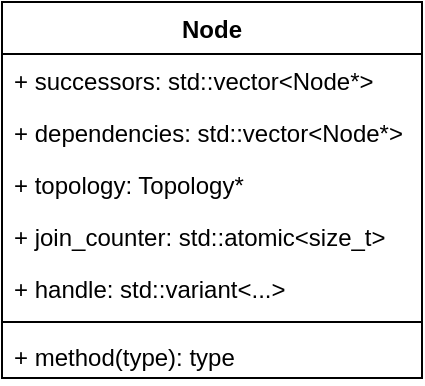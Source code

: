 <mxfile version="18.0.6" type="github">
  <diagram id="33aaU9tlSbMDC8PP_3o-" name="Page-1">
    <mxGraphModel dx="981" dy="526" grid="1" gridSize="10" guides="1" tooltips="1" connect="1" arrows="1" fold="1" page="1" pageScale="1" pageWidth="827" pageHeight="1169" math="0" shadow="0">
      <root>
        <mxCell id="0" />
        <mxCell id="1" parent="0" />
        <mxCell id="v4eEdg2hAYR5Dn1KF6OY-2" value="Node" style="swimlane;fontStyle=1;align=center;verticalAlign=top;childLayout=stackLayout;horizontal=1;startSize=26;horizontalStack=0;resizeParent=1;resizeParentMax=0;resizeLast=0;collapsible=1;marginBottom=0;" vertex="1" parent="1">
          <mxGeometry x="310" y="374" width="210" height="188" as="geometry" />
        </mxCell>
        <mxCell id="v4eEdg2hAYR5Dn1KF6OY-3" value="+ successors: std::vector&lt;Node*&gt;" style="text;strokeColor=none;fillColor=none;align=left;verticalAlign=top;spacingLeft=4;spacingRight=4;overflow=hidden;rotatable=0;points=[[0,0.5],[1,0.5]];portConstraint=eastwest;" vertex="1" parent="v4eEdg2hAYR5Dn1KF6OY-2">
          <mxGeometry y="26" width="210" height="26" as="geometry" />
        </mxCell>
        <mxCell id="v4eEdg2hAYR5Dn1KF6OY-7" value="+ dependencies: std::vector&lt;Node*&gt;" style="text;strokeColor=none;fillColor=none;align=left;verticalAlign=top;spacingLeft=4;spacingRight=4;overflow=hidden;rotatable=0;points=[[0,0.5],[1,0.5]];portConstraint=eastwest;" vertex="1" parent="v4eEdg2hAYR5Dn1KF6OY-2">
          <mxGeometry y="52" width="210" height="26" as="geometry" />
        </mxCell>
        <mxCell id="v4eEdg2hAYR5Dn1KF6OY-8" value="+ topology: Topology*" style="text;strokeColor=none;fillColor=none;align=left;verticalAlign=top;spacingLeft=4;spacingRight=4;overflow=hidden;rotatable=0;points=[[0,0.5],[1,0.5]];portConstraint=eastwest;" vertex="1" parent="v4eEdg2hAYR5Dn1KF6OY-2">
          <mxGeometry y="78" width="210" height="26" as="geometry" />
        </mxCell>
        <mxCell id="v4eEdg2hAYR5Dn1KF6OY-9" value="+ join_counter: std::atomic&lt;size_t&gt;" style="text;strokeColor=none;fillColor=none;align=left;verticalAlign=top;spacingLeft=4;spacingRight=4;overflow=hidden;rotatable=0;points=[[0,0.5],[1,0.5]];portConstraint=eastwest;" vertex="1" parent="v4eEdg2hAYR5Dn1KF6OY-2">
          <mxGeometry y="104" width="210" height="26" as="geometry" />
        </mxCell>
        <mxCell id="v4eEdg2hAYR5Dn1KF6OY-10" value="+ handle: std::variant&lt;...&gt;" style="text;strokeColor=none;fillColor=none;align=left;verticalAlign=top;spacingLeft=4;spacingRight=4;overflow=hidden;rotatable=0;points=[[0,0.5],[1,0.5]];portConstraint=eastwest;" vertex="1" parent="v4eEdg2hAYR5Dn1KF6OY-2">
          <mxGeometry y="130" width="210" height="26" as="geometry" />
        </mxCell>
        <mxCell id="v4eEdg2hAYR5Dn1KF6OY-4" value="" style="line;strokeWidth=1;fillColor=none;align=left;verticalAlign=middle;spacingTop=-1;spacingLeft=3;spacingRight=3;rotatable=0;labelPosition=right;points=[];portConstraint=eastwest;" vertex="1" parent="v4eEdg2hAYR5Dn1KF6OY-2">
          <mxGeometry y="156" width="210" height="8" as="geometry" />
        </mxCell>
        <mxCell id="v4eEdg2hAYR5Dn1KF6OY-5" value="+ method(type): type" style="text;strokeColor=none;fillColor=none;align=left;verticalAlign=top;spacingLeft=4;spacingRight=4;overflow=hidden;rotatable=0;points=[[0,0.5],[1,0.5]];portConstraint=eastwest;" vertex="1" parent="v4eEdg2hAYR5Dn1KF6OY-2">
          <mxGeometry y="164" width="210" height="24" as="geometry" />
        </mxCell>
      </root>
    </mxGraphModel>
  </diagram>
</mxfile>
